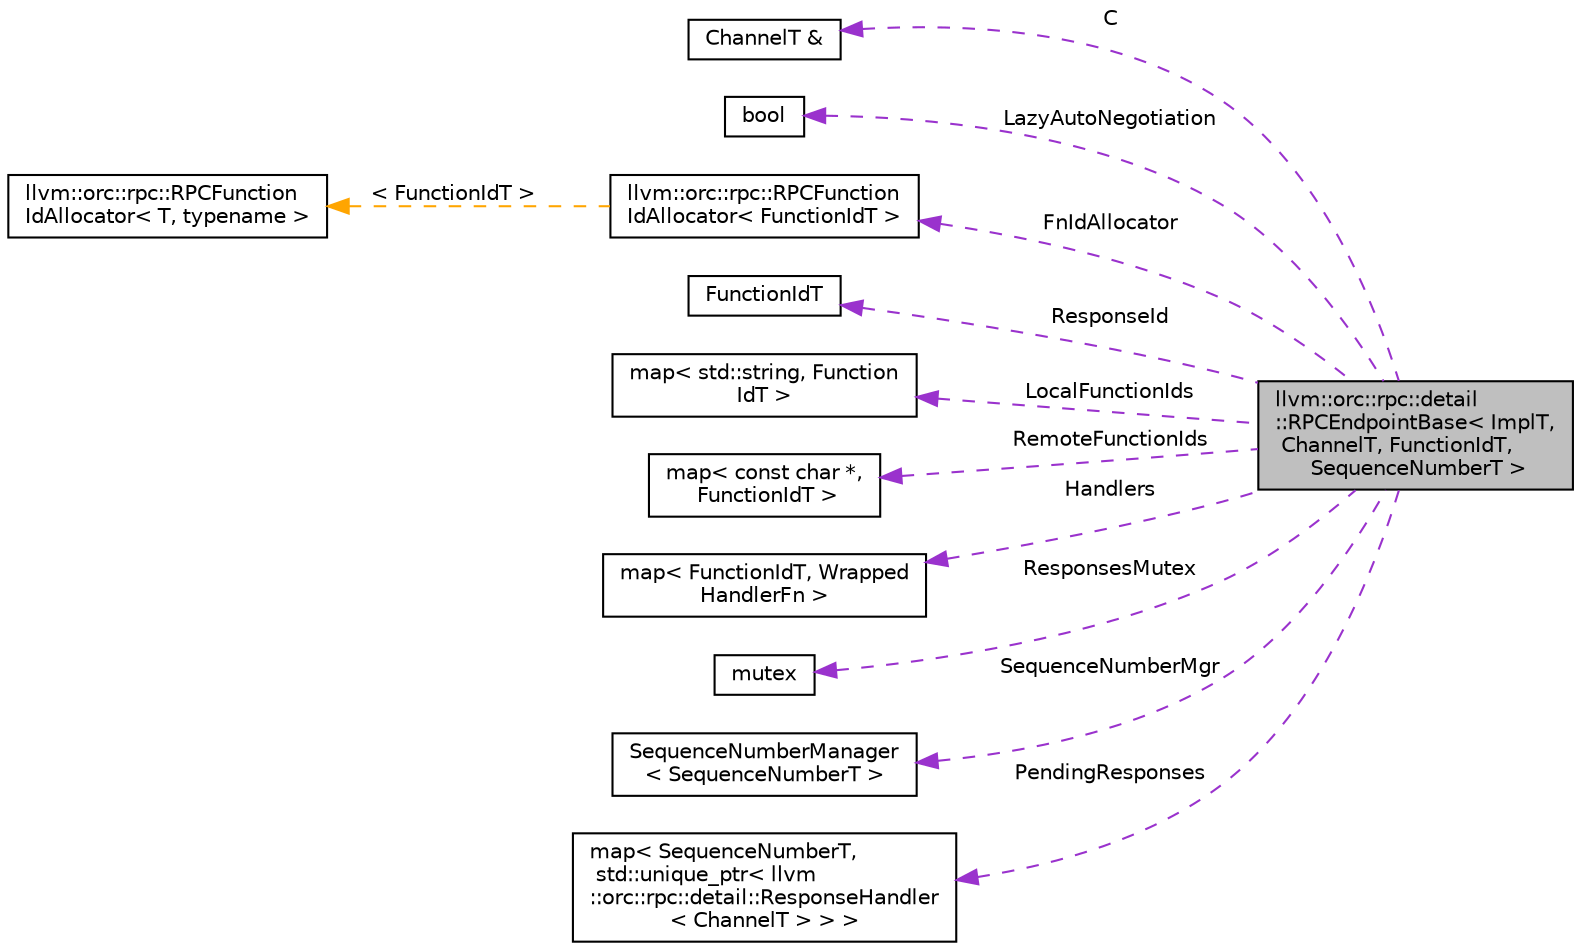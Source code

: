 digraph "llvm::orc::rpc::detail::RPCEndpointBase&lt; ImplT, ChannelT, FunctionIdT, SequenceNumberT &gt;"
{
 // LATEX_PDF_SIZE
  bgcolor="transparent";
  edge [fontname="Helvetica",fontsize="10",labelfontname="Helvetica",labelfontsize="10"];
  node [fontname="Helvetica",fontsize="10",shape="box"];
  rankdir="LR";
  Node1 [label="llvm::orc::rpc::detail\l::RPCEndpointBase\< ImplT,\l ChannelT, FunctionIdT,\l SequenceNumberT \>",height=0.2,width=0.4,color="black", fillcolor="grey75", style="filled", fontcolor="black",tooltip="Contains primitive utilities for defining, calling and handling calls to remote procedures."];
  Node2 -> Node1 [dir="back",color="darkorchid3",fontsize="10",style="dashed",label=" C" ,fontname="Helvetica"];
  Node2 [label="ChannelT &",height=0.2,width=0.4,color="black",tooltip=" "];
  Node3 -> Node1 [dir="back",color="darkorchid3",fontsize="10",style="dashed",label=" LazyAutoNegotiation" ,fontname="Helvetica"];
  Node3 [label="bool",height=0.2,width=0.4,color="black",URL="$classbool.html",tooltip=" "];
  Node4 -> Node1 [dir="back",color="darkorchid3",fontsize="10",style="dashed",label=" FnIdAllocator" ,fontname="Helvetica"];
  Node4 [label="llvm::orc::rpc::RPCFunction\lIdAllocator\< FunctionIdT \>",height=0.2,width=0.4,color="black",URL="$classllvm_1_1orc_1_1rpc_1_1RPCFunctionIdAllocator.html",tooltip=" "];
  Node5 -> Node4 [dir="back",color="orange",fontsize="10",style="dashed",label=" \< FunctionIdT \>" ,fontname="Helvetica"];
  Node5 [label="llvm::orc::rpc::RPCFunction\lIdAllocator\< T, typename \>",height=0.2,width=0.4,color="black",URL="$classllvm_1_1orc_1_1rpc_1_1RPCFunctionIdAllocator.html",tooltip="Allocates RPC function ids during autonegotiation."];
  Node6 -> Node1 [dir="back",color="darkorchid3",fontsize="10",style="dashed",label=" ResponseId" ,fontname="Helvetica"];
  Node6 [label="FunctionIdT",height=0.2,width=0.4,color="black",tooltip=" "];
  Node7 -> Node1 [dir="back",color="darkorchid3",fontsize="10",style="dashed",label=" LocalFunctionIds" ,fontname="Helvetica"];
  Node7 [label="map\< std::string, Function\lIdT \>",height=0.2,width=0.4,color="black",tooltip=" "];
  Node8 -> Node1 [dir="back",color="darkorchid3",fontsize="10",style="dashed",label=" RemoteFunctionIds" ,fontname="Helvetica"];
  Node8 [label="map\< const char *,\l FunctionIdT \>",height=0.2,width=0.4,color="black",tooltip=" "];
  Node9 -> Node1 [dir="back",color="darkorchid3",fontsize="10",style="dashed",label=" Handlers" ,fontname="Helvetica"];
  Node9 [label="map\< FunctionIdT, Wrapped\lHandlerFn \>",height=0.2,width=0.4,color="black",tooltip=" "];
  Node10 -> Node1 [dir="back",color="darkorchid3",fontsize="10",style="dashed",label=" ResponsesMutex" ,fontname="Helvetica"];
  Node10 [label="mutex",height=0.2,width=0.4,color="black",tooltip=" "];
  Node11 -> Node1 [dir="back",color="darkorchid3",fontsize="10",style="dashed",label=" SequenceNumberMgr" ,fontname="Helvetica"];
  Node11 [label="SequenceNumberManager\l\< SequenceNumberT \>",height=0.2,width=0.4,color="black",tooltip=" "];
  Node12 -> Node1 [dir="back",color="darkorchid3",fontsize="10",style="dashed",label=" PendingResponses" ,fontname="Helvetica"];
  Node12 [label="map\< SequenceNumberT,\l std::unique_ptr\< llvm\l::orc::rpc::detail::ResponseHandler\l\< ChannelT \> \> \>",height=0.2,width=0.4,color="black",tooltip=" "];
}

